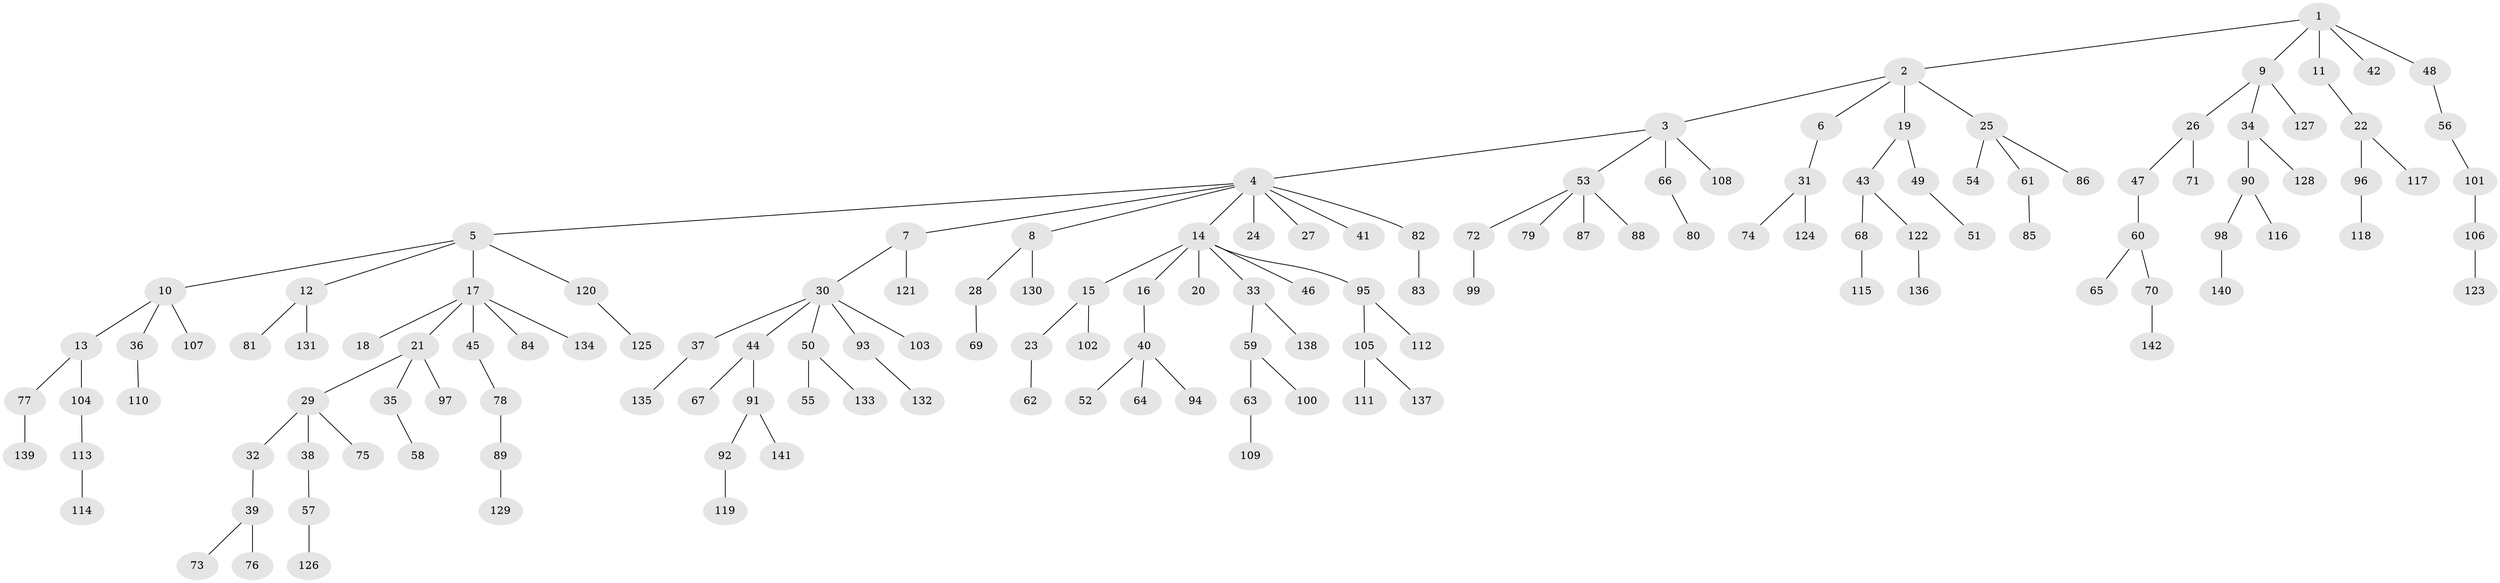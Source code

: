 // Generated by graph-tools (version 1.1) at 2025/15/03/09/25 04:15:22]
// undirected, 142 vertices, 141 edges
graph export_dot {
graph [start="1"]
  node [color=gray90,style=filled];
  1;
  2;
  3;
  4;
  5;
  6;
  7;
  8;
  9;
  10;
  11;
  12;
  13;
  14;
  15;
  16;
  17;
  18;
  19;
  20;
  21;
  22;
  23;
  24;
  25;
  26;
  27;
  28;
  29;
  30;
  31;
  32;
  33;
  34;
  35;
  36;
  37;
  38;
  39;
  40;
  41;
  42;
  43;
  44;
  45;
  46;
  47;
  48;
  49;
  50;
  51;
  52;
  53;
  54;
  55;
  56;
  57;
  58;
  59;
  60;
  61;
  62;
  63;
  64;
  65;
  66;
  67;
  68;
  69;
  70;
  71;
  72;
  73;
  74;
  75;
  76;
  77;
  78;
  79;
  80;
  81;
  82;
  83;
  84;
  85;
  86;
  87;
  88;
  89;
  90;
  91;
  92;
  93;
  94;
  95;
  96;
  97;
  98;
  99;
  100;
  101;
  102;
  103;
  104;
  105;
  106;
  107;
  108;
  109;
  110;
  111;
  112;
  113;
  114;
  115;
  116;
  117;
  118;
  119;
  120;
  121;
  122;
  123;
  124;
  125;
  126;
  127;
  128;
  129;
  130;
  131;
  132;
  133;
  134;
  135;
  136;
  137;
  138;
  139;
  140;
  141;
  142;
  1 -- 2;
  1 -- 9;
  1 -- 11;
  1 -- 42;
  1 -- 48;
  2 -- 3;
  2 -- 6;
  2 -- 19;
  2 -- 25;
  3 -- 4;
  3 -- 53;
  3 -- 66;
  3 -- 108;
  4 -- 5;
  4 -- 7;
  4 -- 8;
  4 -- 14;
  4 -- 24;
  4 -- 27;
  4 -- 41;
  4 -- 82;
  5 -- 10;
  5 -- 12;
  5 -- 17;
  5 -- 120;
  6 -- 31;
  7 -- 30;
  7 -- 121;
  8 -- 28;
  8 -- 130;
  9 -- 26;
  9 -- 34;
  9 -- 127;
  10 -- 13;
  10 -- 36;
  10 -- 107;
  11 -- 22;
  12 -- 81;
  12 -- 131;
  13 -- 77;
  13 -- 104;
  14 -- 15;
  14 -- 16;
  14 -- 20;
  14 -- 33;
  14 -- 46;
  14 -- 95;
  15 -- 23;
  15 -- 102;
  16 -- 40;
  17 -- 18;
  17 -- 21;
  17 -- 45;
  17 -- 84;
  17 -- 134;
  19 -- 43;
  19 -- 49;
  21 -- 29;
  21 -- 35;
  21 -- 97;
  22 -- 96;
  22 -- 117;
  23 -- 62;
  25 -- 54;
  25 -- 61;
  25 -- 86;
  26 -- 47;
  26 -- 71;
  28 -- 69;
  29 -- 32;
  29 -- 38;
  29 -- 75;
  30 -- 37;
  30 -- 44;
  30 -- 50;
  30 -- 93;
  30 -- 103;
  31 -- 74;
  31 -- 124;
  32 -- 39;
  33 -- 59;
  33 -- 138;
  34 -- 90;
  34 -- 128;
  35 -- 58;
  36 -- 110;
  37 -- 135;
  38 -- 57;
  39 -- 73;
  39 -- 76;
  40 -- 52;
  40 -- 64;
  40 -- 94;
  43 -- 68;
  43 -- 122;
  44 -- 67;
  44 -- 91;
  45 -- 78;
  47 -- 60;
  48 -- 56;
  49 -- 51;
  50 -- 55;
  50 -- 133;
  53 -- 72;
  53 -- 79;
  53 -- 87;
  53 -- 88;
  56 -- 101;
  57 -- 126;
  59 -- 63;
  59 -- 100;
  60 -- 65;
  60 -- 70;
  61 -- 85;
  63 -- 109;
  66 -- 80;
  68 -- 115;
  70 -- 142;
  72 -- 99;
  77 -- 139;
  78 -- 89;
  82 -- 83;
  89 -- 129;
  90 -- 98;
  90 -- 116;
  91 -- 92;
  91 -- 141;
  92 -- 119;
  93 -- 132;
  95 -- 105;
  95 -- 112;
  96 -- 118;
  98 -- 140;
  101 -- 106;
  104 -- 113;
  105 -- 111;
  105 -- 137;
  106 -- 123;
  113 -- 114;
  120 -- 125;
  122 -- 136;
}
